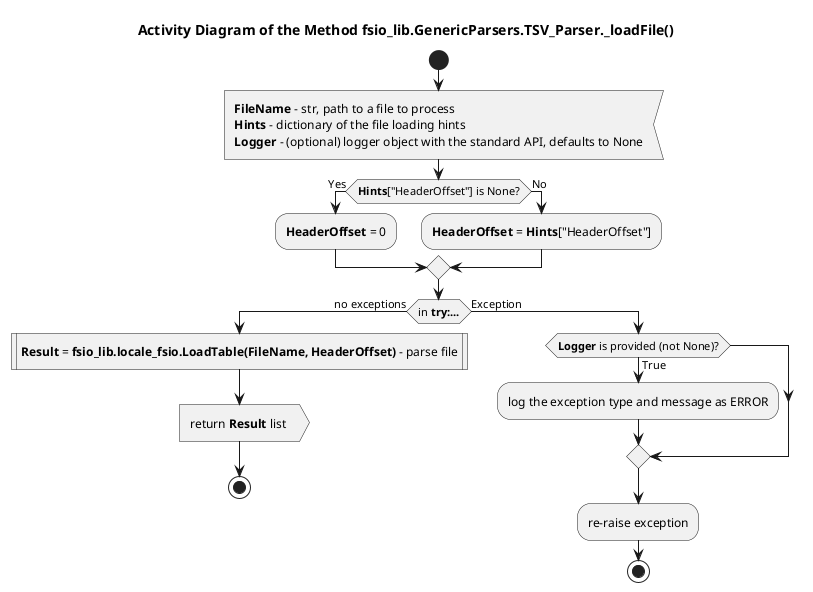 @startuml generic_parsers_tsv_parser_loadfile

title Activity Diagram of the Method fsio_lib.GenericParsers.TSV_Parser._loadFile()

start

:<b>FileName</b> - str, path to a file to process
<b>Hints</b> - dictionary of the file loading hints
<b>Logger</b> - (optional) logger object with the standard API, defaults to None<

if (<b>Hints</b>["HeaderOffset"] is None?) then (Yes)
    :<b>HeaderOffset</b> = 0;
else (No)
    :<b>HeaderOffset</b> = <b>Hints</b>["HeaderOffset"];
endif

if (in <b>try:...</b>) then (no exceptions)
    :<b>Result</b> = <b>fsio_lib.locale_fsio.LoadTable(FileName, HeaderOffset)</b> - parse file|
    
    :return <b>Result</b> list >
    
    stop
else (Exception)
    if (<b>Logger</b> is provided (not None)?) then (True)
        :log the exception type and message as ERROR;
    endif
    
    :re-raise exception;
    
    stop
endif


@enduml